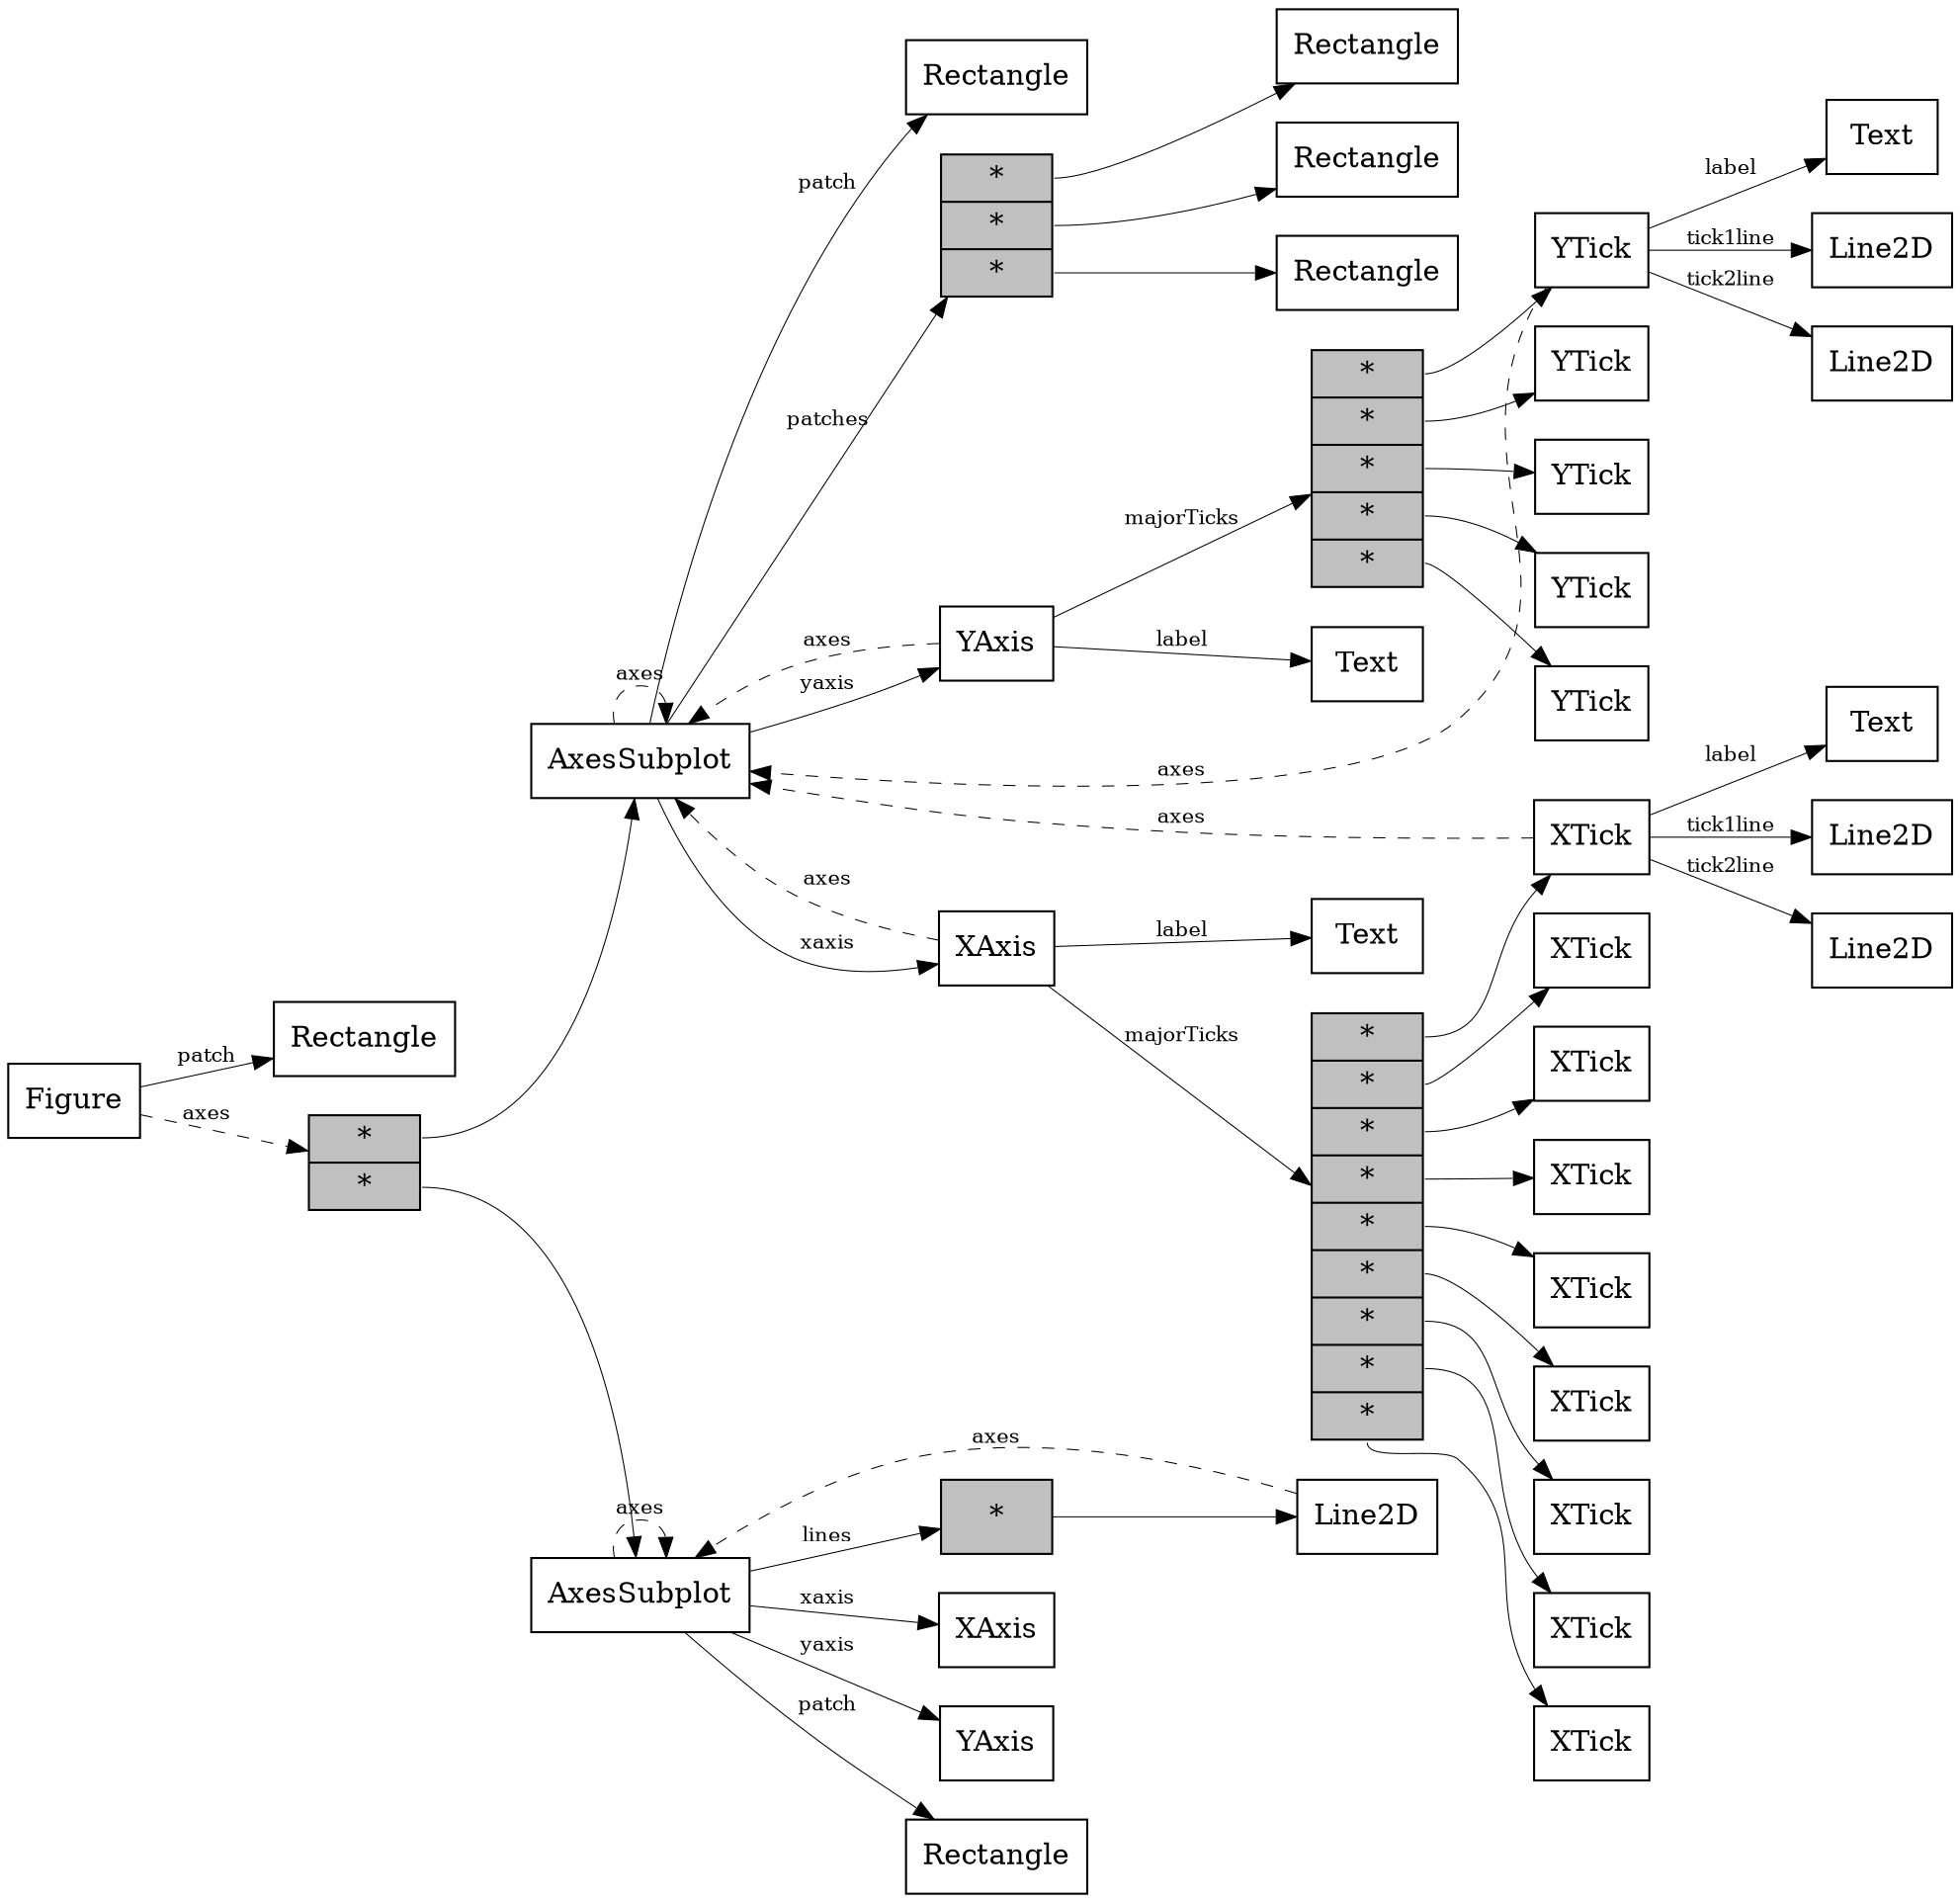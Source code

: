 digraph structs {
rankdir="LR";        
node [shape=record,style=filled];
edge [fontsize=10, penwidth=0.5];
obj_2208382359424[label="Figure",fillcolor=white];
obj_2208382443248[label="Rectangle",fillcolor=white];
obj_2208382359424 -> obj_2208382443248[label="patch",style=solid];
obj_2208381492680[label="<f0> *|<f1> *",fillcolor=gray];
obj_2208382359312[label="AxesSubplot",fillcolor=white];
obj_2208382963328[label="Rectangle",fillcolor=white];
obj_2208382359312 -> obj_2208382963328[label="patch",style=solid];
obj_2208382359312 -> obj_2208382359312[label="axes",style=dashed];
obj_2208382698760[label="<f0> *|<f1> *|<f2> *",fillcolor=gray];
obj_2208383010688[label="Rectangle",fillcolor=white];
obj_2208382698760:f0 -> obj_2208383010688;
obj_2208383010128[label="Rectangle",fillcolor=white];
obj_2208382698760:f1 -> obj_2208383010128;
obj_2208383012200[label="Rectangle",fillcolor=white];
obj_2208382698760:f2 -> obj_2208383012200;
obj_2208382359312 -> obj_2208382698760[label="patches",style=solid];
obj_2208364780064[label="XAxis",fillcolor=white];
obj_2208364780064 -> obj_2208382359312[label="axes",style=dashed];
obj_2208382464712[label="<f0> *|<f1> *|<f2> *|<f3> *|<f4> *|<f5> *|<f6> *|<f7> *|<f8> *",fillcolor=gray];
obj_2208382837872[label="XTick",fillcolor=white];
obj_2208382837872 -> obj_2208382359312[label="axes",style=dashed];
obj_2208382840392[label="Text",fillcolor=white];
obj_2208382837872 -> obj_2208382840392[label="label",style=solid];
obj_2208382839160[label="Line2D",fillcolor=white];
obj_2208382837872 -> obj_2208382839160[label="tick1line",style=solid];
obj_2208364780400[label="Line2D",fillcolor=white];
obj_2208382837872 -> obj_2208364780400[label="tick2line",style=solid];
obj_2208382464712:f0 -> obj_2208382837872;
obj_2208382838768[label="XTick",fillcolor=white];
obj_2208382464712:f1 -> obj_2208382838768;
obj_2208383012424[label="XTick",fillcolor=white];
obj_2208382464712:f2 -> obj_2208383012424;
obj_2208381994768[label="XTick",fillcolor=white];
obj_2208382464712:f3 -> obj_2208381994768;
obj_2208381994600[label="XTick",fillcolor=white];
obj_2208382464712:f4 -> obj_2208381994600;
obj_2208383242704[label="XTick",fillcolor=white];
obj_2208382464712:f5 -> obj_2208383242704;
obj_2208383243936[label="XTick",fillcolor=white];
obj_2208382464712:f6 -> obj_2208383243936;
obj_2208383245224[label="XTick",fillcolor=white];
obj_2208382464712:f7 -> obj_2208383245224;
obj_2208383267168[label="XTick",fillcolor=white];
obj_2208382464712:f8 -> obj_2208383267168;
obj_2208364780064 -> obj_2208382464712[label="majorTicks",style=solid];
obj_2208364779952[label="Text",fillcolor=white];
obj_2208364780064 -> obj_2208364779952[label="label",style=solid];
obj_2208382359312 -> obj_2208364780064[label="xaxis",style=solid];
obj_2208363005040[label="YAxis",fillcolor=white];
obj_2208363005040 -> obj_2208382359312[label="axes",style=dashed];
obj_2208382429448[label="<f0> *|<f1> *|<f2> *|<f3> *|<f4> *",fillcolor=gray];
obj_2208382961256[label="YTick",fillcolor=white];
obj_2208382961256 -> obj_2208382359312[label="axes",style=dashed];
obj_2208382962712[label="Text",fillcolor=white];
obj_2208382961256 -> obj_2208382962712[label="label",style=solid];
obj_2208382961368[label="Line2D",fillcolor=white];
obj_2208382961256 -> obj_2208382961368[label="tick1line",style=solid];
obj_2208382961816[label="Line2D",fillcolor=white];
obj_2208382961256 -> obj_2208382961816[label="tick2line",style=solid];
obj_2208382429448:f0 -> obj_2208382961256;
obj_2208382840672[label="YTick",fillcolor=white];
obj_2208382429448:f1 -> obj_2208382840672;
obj_2208363007840[label="YTick",fillcolor=white];
obj_2208382429448:f2 -> obj_2208363007840;
obj_2208383300496[label="YTick",fillcolor=white];
obj_2208382429448:f3 -> obj_2208383300496;
obj_2208383268064[label="YTick",fillcolor=white];
obj_2208382429448:f4 -> obj_2208383268064;
obj_2208363005040 -> obj_2208382429448[label="majorTicks",style=solid];
obj_2208382243672[label="Text",fillcolor=white];
obj_2208363005040 -> obj_2208382243672[label="label",style=solid];
obj_2208382359312 -> obj_2208363005040[label="yaxis",style=solid];
obj_2208381492680:f0 -> obj_2208382359312;
obj_2208383010352[label="AxesSubplot",fillcolor=white];
obj_2208383106856[label="Rectangle",fillcolor=white];
obj_2208383010352 -> obj_2208383106856[label="patch",style=solid];
obj_2208383010352 -> obj_2208383010352[label="axes",style=dashed];
obj_2208382461640[label="<f0> *",fillcolor=gray];
obj_2208383190968[label="Line2D",fillcolor=white];
obj_2208383190968 -> obj_2208383010352[label="axes",style=dashed];
obj_2208382461640:f0 -> obj_2208383190968;
obj_2208383010352 -> obj_2208382461640[label="lines",style=solid];
obj_2208383043680[label="XAxis",fillcolor=white];
obj_2208383010352 -> obj_2208383043680[label="xaxis",style=solid];
obj_2208383044520[label="YAxis",fillcolor=white];
obj_2208383010352 -> obj_2208383044520[label="yaxis",style=solid];
obj_2208381492680:f1 -> obj_2208383010352;
obj_2208382359424 -> obj_2208381492680[label="axes",style=dashed];
}
